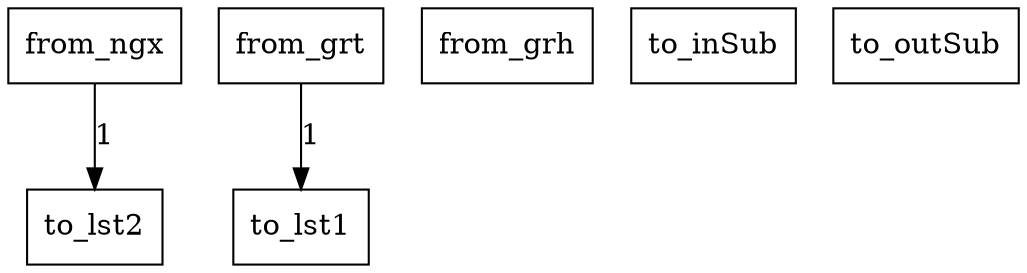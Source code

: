 digraph {
    graph [rankdir=TB
          ,bgcolor=transparent];
    node [shape=box
         ,fillcolor=white
         ,style=filled];
    0 [label=<from_ngx>];
    1 [label=<from_grt>];
    2 [label=<from_grh>];
    3 [label=<to_lst1>];
    4 [label=<to_lst2>];
    5 [label=<to_inSub>];
    6 [label=<to_outSub>];
    0 -> 4 [label=1];
    1 -> 3 [label=1];
}
